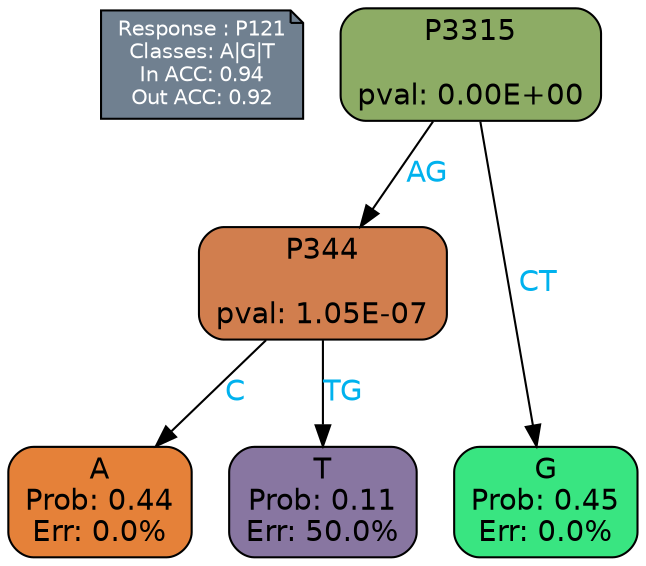 digraph Tree {
node [shape=box, style="filled, rounded", color="black", fontname=helvetica] ;
graph [ranksep=equally, splines=polylines, bgcolor=transparent, dpi=600] ;
edge [fontname=helvetica] ;
LEGEND [label="Response : P121
Classes: A|G|T
In ACC: 0.94
Out ACC: 0.92
",shape=note,align=left,style=filled,fillcolor="slategray",fontcolor="white",fontsize=10];1 [label="P3315

pval: 0.00E+00", fillcolor="#8dac65"] ;
2 [label="P344

pval: 1.05E-07", fillcolor="#d17e4e"] ;
3 [label="A
Prob: 0.44
Err: 0.0%", fillcolor="#e58139"] ;
4 [label="T
Prob: 0.11
Err: 50.0%", fillcolor="#8876a1"] ;
5 [label="G
Prob: 0.45
Err: 0.0%", fillcolor="#39e581"] ;
1 -> 2 [label="AG",fontcolor=deepskyblue2] ;
1 -> 5 [label="CT",fontcolor=deepskyblue2] ;
2 -> 3 [label="C",fontcolor=deepskyblue2] ;
2 -> 4 [label="TG",fontcolor=deepskyblue2] ;
{rank = same; 3;4;5;}{rank = same; LEGEND;1;}}